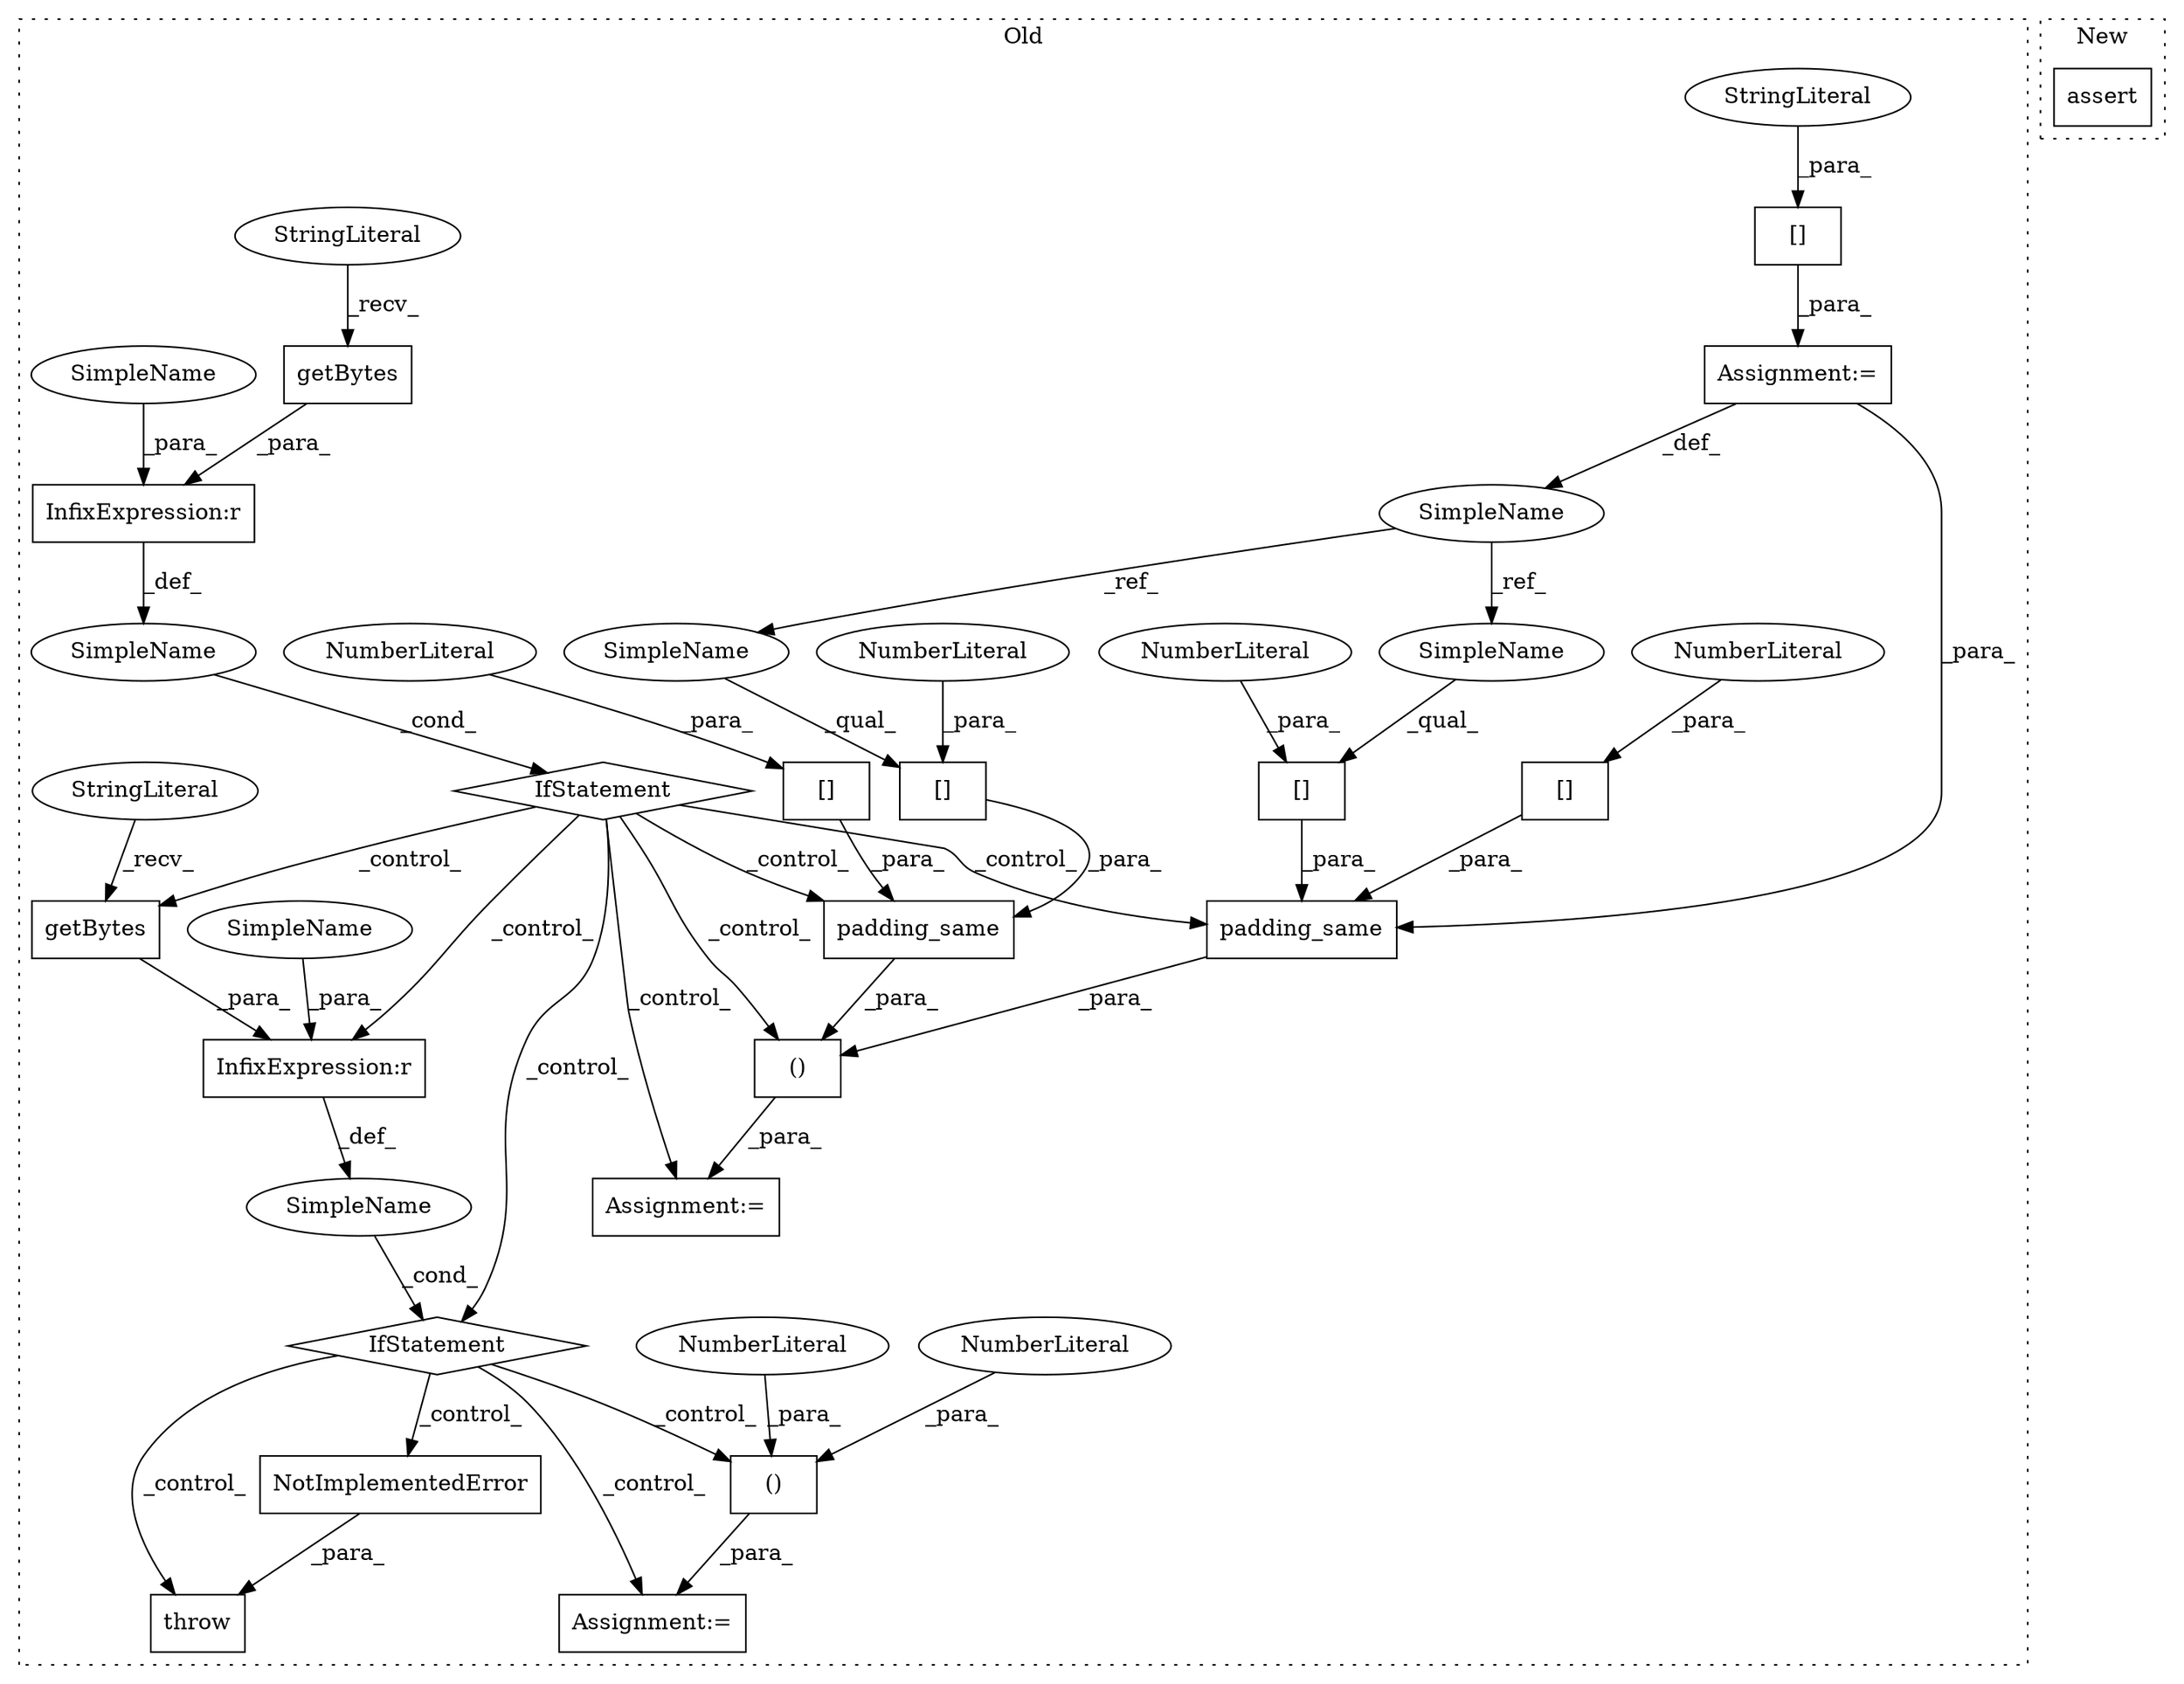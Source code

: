 digraph G {
subgraph cluster0 {
1 [label="padding_same" a="32" s="12408,12466" l="13,1" shape="box"];
3 [label="SimpleName" a="42" s="" l="" shape="ellipse"];
4 [label="throw" a="53" s="12659" l="6" shape="box"];
5 [label="()" a="106" s="12621" l="15" shape="box"];
6 [label="[]" a="2" s="12442,12452" l="9,1" shape="box"];
7 [label="()" a="106" s="12408" l="131" shape="box"];
8 [label="NumberLiteral" a="34" s="12451" l="1" shape="ellipse"];
9 [label="NumberLiteral" a="34" s="12635" l="1" shape="ellipse"];
10 [label="[]" a="2" s="12454,12465" l="10,1" shape="box"];
11 [label="InfixExpression:r" a="27" s="12574" l="4" shape="box"];
12 [label="NumberLiteral" a="34" s="12464" l="1" shape="ellipse"];
13 [label="NumberLiteral" a="34" s="12621" l="1" shape="ellipse"];
14 [label="SimpleName" a="42" s="" l="" shape="ellipse"];
15 [label="InfixExpression:r" a="27" s="12362" l="4" shape="box"];
16 [label="SimpleName" a="42" s="12099" l="8" shape="ellipse"];
17 [label="[]" a="2" s="12514,12524" l="9,1" shape="box"];
18 [label="NumberLiteral" a="34" s="12523" l="1" shape="ellipse"];
19 [label="IfStatement" a="25" s="12346,12383" l="4,2" shape="diamond"];
20 [label="IfStatement" a="25" s="12558,12596" l="4,2" shape="diamond"];
21 [label="NotImplementedError" a="32" s="12665" l="21" shape="box"];
22 [label="padding_same" a="32" s="12480,12538" l="13,1" shape="box"];
23 [label="[]" a="2" s="12526,12537" l="10,1" shape="box"];
24 [label="NumberLiteral" a="34" s="12536" l="1" shape="ellipse"];
25 [label="Assignment:=" a="7" s="12107" l="1" shape="box"];
26 [label="[]" a="2" s="12108,12137" l="11,1" shape="box"];
27 [label="Assignment:=" a="7" s="12613" l="8" shape="box"];
28 [label="Assignment:=" a="7" s="12400" l="8" shape="box"];
29 [label="StringLiteral" a="45" s="12119" l="18" shape="ellipse"];
30 [label="getBytes" a="32" s="12586" l="10" shape="box"];
31 [label="StringLiteral" a="45" s="12578" l="7" shape="ellipse"];
32 [label="getBytes" a="32" s="12373" l="10" shape="box"];
33 [label="StringLiteral" a="45" s="12366" l="6" shape="ellipse"];
34 [label="SimpleName" a="42" s="12350" l="12" shape="ellipse"];
35 [label="SimpleName" a="42" s="12562" l="12" shape="ellipse"];
36 [label="SimpleName" a="42" s="12442" l="8" shape="ellipse"];
37 [label="SimpleName" a="42" s="12514" l="8" shape="ellipse"];
label = "Old";
style="dotted";
}
subgraph cluster1 {
2 [label="assert" a="6" s="11684" l="7" shape="box"];
label = "New";
style="dotted";
}
1 -> 7 [label="_para_"];
3 -> 19 [label="_cond_"];
5 -> 27 [label="_para_"];
6 -> 1 [label="_para_"];
7 -> 28 [label="_para_"];
8 -> 6 [label="_para_"];
9 -> 5 [label="_para_"];
10 -> 1 [label="_para_"];
11 -> 14 [label="_def_"];
12 -> 10 [label="_para_"];
13 -> 5 [label="_para_"];
14 -> 20 [label="_cond_"];
15 -> 3 [label="_def_"];
16 -> 37 [label="_ref_"];
16 -> 36 [label="_ref_"];
17 -> 22 [label="_para_"];
18 -> 17 [label="_para_"];
19 -> 7 [label="_control_"];
19 -> 22 [label="_control_"];
19 -> 30 [label="_control_"];
19 -> 1 [label="_control_"];
19 -> 11 [label="_control_"];
19 -> 20 [label="_control_"];
19 -> 28 [label="_control_"];
20 -> 4 [label="_control_"];
20 -> 5 [label="_control_"];
20 -> 21 [label="_control_"];
20 -> 27 [label="_control_"];
21 -> 4 [label="_para_"];
22 -> 7 [label="_para_"];
23 -> 22 [label="_para_"];
24 -> 23 [label="_para_"];
25 -> 16 [label="_def_"];
25 -> 22 [label="_para_"];
26 -> 25 [label="_para_"];
29 -> 26 [label="_para_"];
30 -> 11 [label="_para_"];
31 -> 30 [label="_recv_"];
32 -> 15 [label="_para_"];
33 -> 32 [label="_recv_"];
34 -> 15 [label="_para_"];
35 -> 11 [label="_para_"];
36 -> 6 [label="_qual_"];
37 -> 17 [label="_qual_"];
}